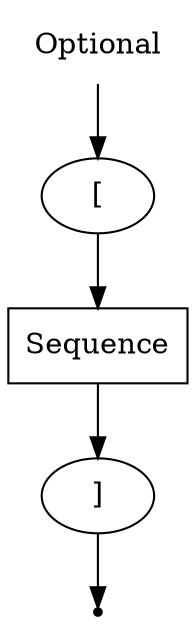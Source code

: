 digraph Optional {
    start [label = "Optional" shape = plaintext];
    end [label = "" shape = point];
    A [label = "Sequence" shape = box];
    B [label = "[" shape = oval];
    C [label = "]" shape = oval];
    start -> B;
    B -> A;
    A -> C
    C -> end;
}